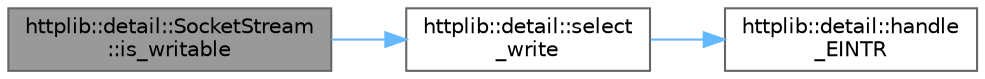 digraph "httplib::detail::SocketStream::is_writable"
{
 // LATEX_PDF_SIZE
  bgcolor="transparent";
  edge [fontname=Helvetica,fontsize=10,labelfontname=Helvetica,labelfontsize=10];
  node [fontname=Helvetica,fontsize=10,shape=box,height=0.2,width=0.4];
  rankdir="LR";
  Node1 [id="Node000001",label="httplib::detail::SocketStream\l::is_writable",height=0.2,width=0.4,color="gray40", fillcolor="grey60", style="filled", fontcolor="black",tooltip=" "];
  Node1 -> Node2 [id="edge3_Node000001_Node000002",color="steelblue1",style="solid",tooltip=" "];
  Node2 [id="Node000002",label="httplib::detail::select\l_write",height=0.2,width=0.4,color="grey40", fillcolor="white", style="filled",URL="$namespacehttplib_1_1detail.html#a904dd937c3c0a43da925cab16b8b896b",tooltip=" "];
  Node2 -> Node3 [id="edge4_Node000002_Node000003",color="steelblue1",style="solid",tooltip=" "];
  Node3 [id="Node000003",label="httplib::detail::handle\l_EINTR",height=0.2,width=0.4,color="grey40", fillcolor="white", style="filled",URL="$namespacehttplib_1_1detail.html#a8fbaa8fefb24f6dd249b62f832f64a84",tooltip=" "];
}

